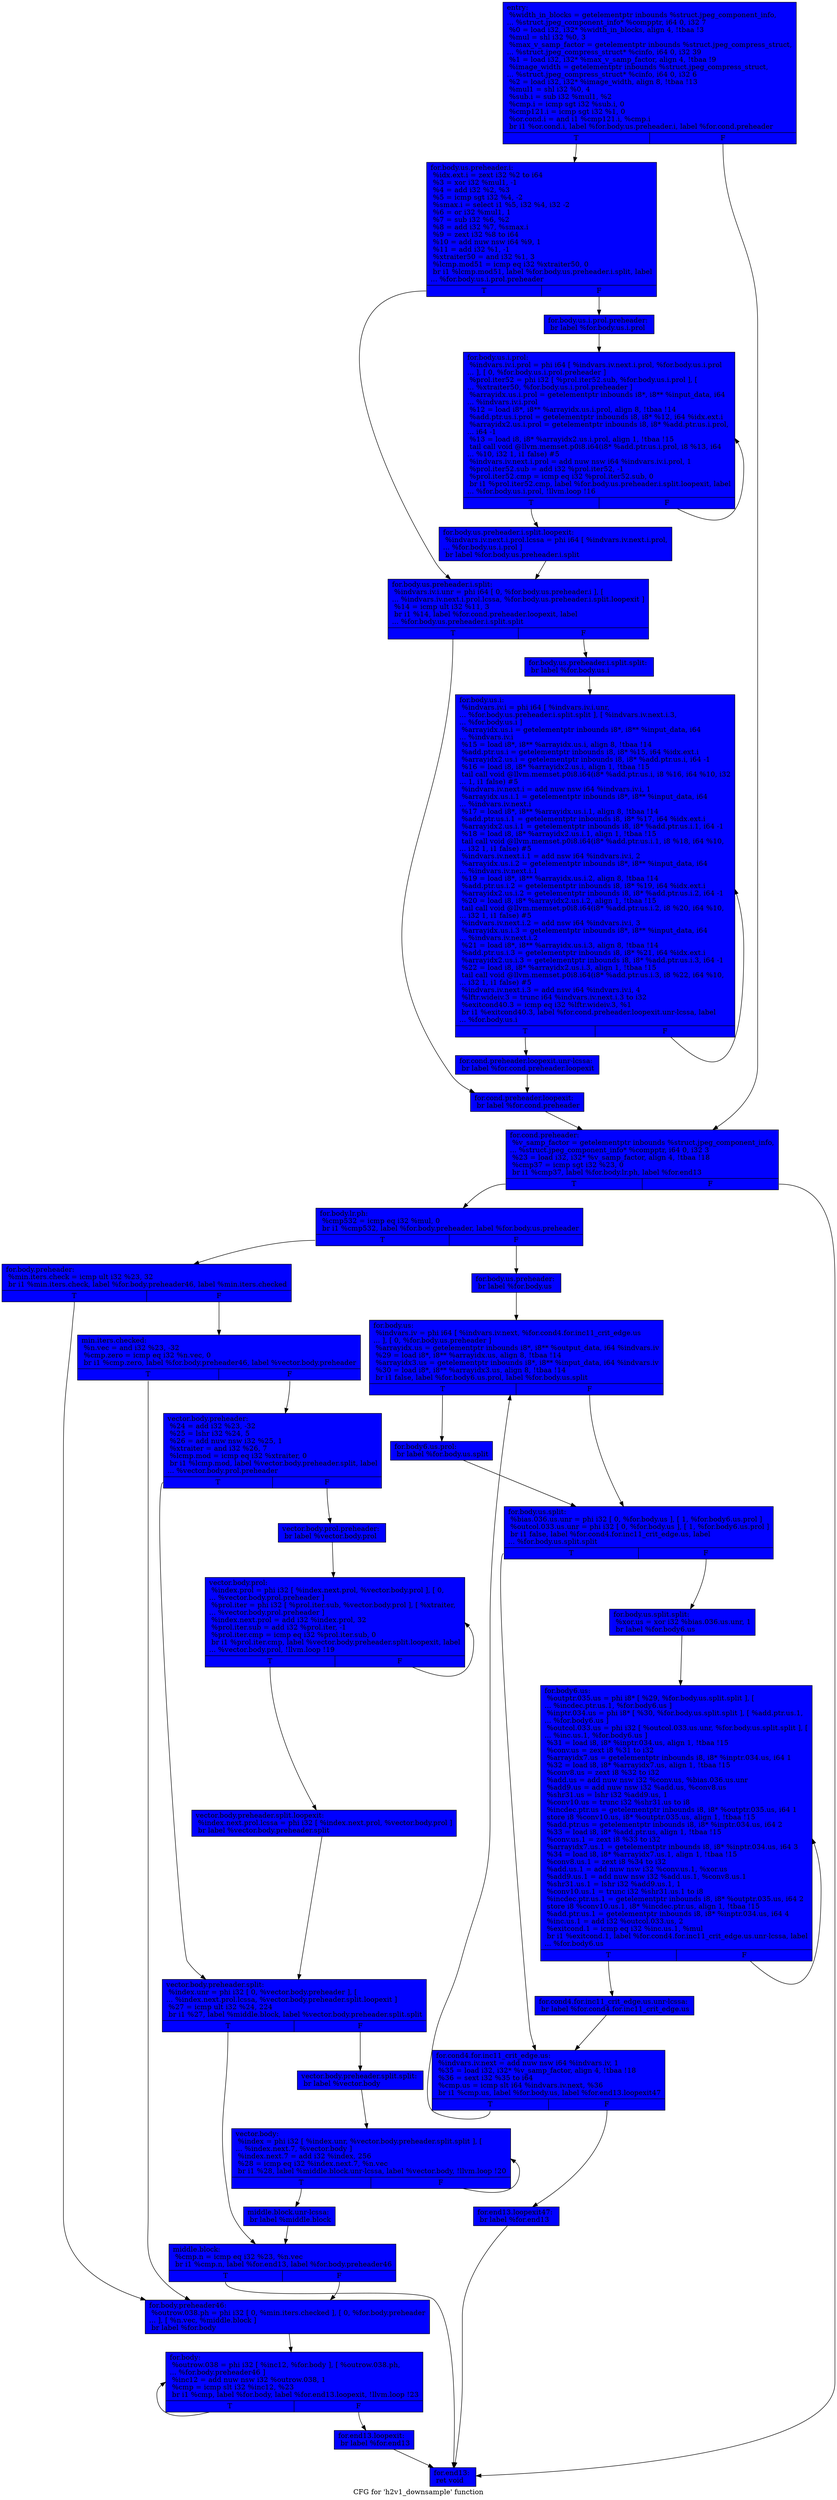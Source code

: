 digraph "CFG for 'h2v1_downsample' function" {
	label="CFG for 'h2v1_downsample' function";

	Node0x58ae230 [shape=record, style = filled, fillcolor = blue, label="{entry:\l  %width_in_blocks = getelementptr inbounds %struct.jpeg_component_info,\l... %struct.jpeg_component_info* %compptr, i64 0, i32 7\l  %0 = load i32, i32* %width_in_blocks, align 4, !tbaa !3\l  %mul = shl i32 %0, 3\l  %max_v_samp_factor = getelementptr inbounds %struct.jpeg_compress_struct,\l... %struct.jpeg_compress_struct* %cinfo, i64 0, i32 39\l  %1 = load i32, i32* %max_v_samp_factor, align 4, !tbaa !9\l  %image_width = getelementptr inbounds %struct.jpeg_compress_struct,\l... %struct.jpeg_compress_struct* %cinfo, i64 0, i32 6\l  %2 = load i32, i32* %image_width, align 8, !tbaa !13\l  %mul1 = shl i32 %0, 4\l  %sub.i = sub i32 %mul1, %2\l  %cmp.i = icmp sgt i32 %sub.i, 0\l  %cmp121.i = icmp sgt i32 %1, 0\l  %or.cond.i = and i1 %cmp121.i, %cmp.i\l  br i1 %or.cond.i, label %for.body.us.preheader.i, label %for.cond.preheader\l|{<s0>T|<s1>F}}"];
	Node0x58ae230:s0 -> Node0x58d2680;
	Node0x58ae230:s1 -> Node0x58d2760;
	Node0x58d2680 [shape=record, style = filled, fillcolor = blue, label="{for.body.us.preheader.i:                          \l  %idx.ext.i = zext i32 %2 to i64\l  %3 = xor i32 %mul1, -1\l  %4 = add i32 %2, %3\l  %5 = icmp sgt i32 %4, -2\l  %smax.i = select i1 %5, i32 %4, i32 -2\l  %6 = or i32 %mul1, 1\l  %7 = sub i32 %6, %2\l  %8 = add i32 %7, %smax.i\l  %9 = zext i32 %8 to i64\l  %10 = add nuw nsw i64 %9, 1\l  %11 = add i32 %1, -1\l  %xtraiter50 = and i32 %1, 3\l  %lcmp.mod51 = icmp eq i32 %xtraiter50, 0\l  br i1 %lcmp.mod51, label %for.body.us.preheader.i.split, label\l... %for.body.us.i.prol.preheader\l|{<s0>T|<s1>F}}"];
	Node0x58d2680:s0 -> Node0x58d29f0;
	Node0x58d2680:s1 -> Node0x58d30f0;
	Node0x58d30f0 [shape=record, style = filled, fillcolor = blue, label="{for.body.us.i.prol.preheader:                     \l  br label %for.body.us.i.prol\l}"];
	Node0x58d30f0 -> Node0x58d32a0;
	Node0x58d32a0 [shape=record, style = filled, fillcolor = blue, label="{for.body.us.i.prol:                               \l  %indvars.iv.i.prol = phi i64 [ %indvars.iv.next.i.prol, %for.body.us.i.prol\l... ], [ 0, %for.body.us.i.prol.preheader ]\l  %prol.iter52 = phi i32 [ %prol.iter52.sub, %for.body.us.i.prol ], [\l... %xtraiter50, %for.body.us.i.prol.preheader ]\l  %arrayidx.us.i.prol = getelementptr inbounds i8*, i8** %input_data, i64\l... %indvars.iv.i.prol\l  %12 = load i8*, i8** %arrayidx.us.i.prol, align 8, !tbaa !14\l  %add.ptr.us.i.prol = getelementptr inbounds i8, i8* %12, i64 %idx.ext.i\l  %arrayidx2.us.i.prol = getelementptr inbounds i8, i8* %add.ptr.us.i.prol,\l... i64 -1\l  %13 = load i8, i8* %arrayidx2.us.i.prol, align 1, !tbaa !15\l  tail call void @llvm.memset.p0i8.i64(i8* %add.ptr.us.i.prol, i8 %13, i64\l... %10, i32 1, i1 false) #5\l  %indvars.iv.next.i.prol = add nuw nsw i64 %indvars.iv.i.prol, 1\l  %prol.iter52.sub = add i32 %prol.iter52, -1\l  %prol.iter52.cmp = icmp eq i32 %prol.iter52.sub, 0\l  br i1 %prol.iter52.cmp, label %for.body.us.preheader.i.split.loopexit, label\l... %for.body.us.i.prol, !llvm.loop !16\l|{<s0>T|<s1>F}}"];
	Node0x58d32a0:s0 -> Node0x58d3e70;
	Node0x58d32a0:s1 -> Node0x58d32a0;
	Node0x58d3e70 [shape=record, style = filled, fillcolor = blue, label="{for.body.us.preheader.i.split.loopexit:           \l  %indvars.iv.next.i.prol.lcssa = phi i64 [ %indvars.iv.next.i.prol,\l... %for.body.us.i.prol ]\l  br label %for.body.us.preheader.i.split\l}"];
	Node0x58d3e70 -> Node0x58d29f0;
	Node0x58d29f0 [shape=record, style = filled, fillcolor = blue, label="{for.body.us.preheader.i.split:                    \l  %indvars.iv.i.unr = phi i64 [ 0, %for.body.us.preheader.i ], [\l... %indvars.iv.next.i.prol.lcssa, %for.body.us.preheader.i.split.loopexit ]\l  %14 = icmp ult i32 %11, 3\l  br i1 %14, label %for.cond.preheader.loopexit, label\l... %for.body.us.preheader.i.split.split\l|{<s0>T|<s1>F}}"];
	Node0x58d29f0:s0 -> Node0x58d4160;
	Node0x58d29f0:s1 -> Node0x58d4280;
	Node0x58d4280 [shape=record, style = filled, fillcolor = blue, label="{for.body.us.preheader.i.split.split:              \l  br label %for.body.us.i\l}"];
	Node0x58d4280 -> Node0x58d4430;
	Node0x58d4430 [shape=record, style = filled, fillcolor = blue, label="{for.body.us.i:                                    \l  %indvars.iv.i = phi i64 [ %indvars.iv.i.unr,\l... %for.body.us.preheader.i.split.split ], [ %indvars.iv.next.i.3,\l... %for.body.us.i ]\l  %arrayidx.us.i = getelementptr inbounds i8*, i8** %input_data, i64\l... %indvars.iv.i\l  %15 = load i8*, i8** %arrayidx.us.i, align 8, !tbaa !14\l  %add.ptr.us.i = getelementptr inbounds i8, i8* %15, i64 %idx.ext.i\l  %arrayidx2.us.i = getelementptr inbounds i8, i8* %add.ptr.us.i, i64 -1\l  %16 = load i8, i8* %arrayidx2.us.i, align 1, !tbaa !15\l  tail call void @llvm.memset.p0i8.i64(i8* %add.ptr.us.i, i8 %16, i64 %10, i32\l... 1, i1 false) #5\l  %indvars.iv.next.i = add nuw nsw i64 %indvars.iv.i, 1\l  %arrayidx.us.i.1 = getelementptr inbounds i8*, i8** %input_data, i64\l... %indvars.iv.next.i\l  %17 = load i8*, i8** %arrayidx.us.i.1, align 8, !tbaa !14\l  %add.ptr.us.i.1 = getelementptr inbounds i8, i8* %17, i64 %idx.ext.i\l  %arrayidx2.us.i.1 = getelementptr inbounds i8, i8* %add.ptr.us.i.1, i64 -1\l  %18 = load i8, i8* %arrayidx2.us.i.1, align 1, !tbaa !15\l  tail call void @llvm.memset.p0i8.i64(i8* %add.ptr.us.i.1, i8 %18, i64 %10,\l... i32 1, i1 false) #5\l  %indvars.iv.next.i.1 = add nsw i64 %indvars.iv.i, 2\l  %arrayidx.us.i.2 = getelementptr inbounds i8*, i8** %input_data, i64\l... %indvars.iv.next.i.1\l  %19 = load i8*, i8** %arrayidx.us.i.2, align 8, !tbaa !14\l  %add.ptr.us.i.2 = getelementptr inbounds i8, i8* %19, i64 %idx.ext.i\l  %arrayidx2.us.i.2 = getelementptr inbounds i8, i8* %add.ptr.us.i.2, i64 -1\l  %20 = load i8, i8* %arrayidx2.us.i.2, align 1, !tbaa !15\l  tail call void @llvm.memset.p0i8.i64(i8* %add.ptr.us.i.2, i8 %20, i64 %10,\l... i32 1, i1 false) #5\l  %indvars.iv.next.i.2 = add nsw i64 %indvars.iv.i, 3\l  %arrayidx.us.i.3 = getelementptr inbounds i8*, i8** %input_data, i64\l... %indvars.iv.next.i.2\l  %21 = load i8*, i8** %arrayidx.us.i.3, align 8, !tbaa !14\l  %add.ptr.us.i.3 = getelementptr inbounds i8, i8* %21, i64 %idx.ext.i\l  %arrayidx2.us.i.3 = getelementptr inbounds i8, i8* %add.ptr.us.i.3, i64 -1\l  %22 = load i8, i8* %arrayidx2.us.i.3, align 1, !tbaa !15\l  tail call void @llvm.memset.p0i8.i64(i8* %add.ptr.us.i.3, i8 %22, i64 %10,\l... i32 1, i1 false) #5\l  %indvars.iv.next.i.3 = add nsw i64 %indvars.iv.i, 4\l  %lftr.wideiv.3 = trunc i64 %indvars.iv.next.i.3 to i32\l  %exitcond40.3 = icmp eq i32 %lftr.wideiv.3, %1\l  br i1 %exitcond40.3, label %for.cond.preheader.loopexit.unr-lcssa, label\l... %for.body.us.i\l|{<s0>T|<s1>F}}"];
	Node0x58d4430:s0 -> Node0x58d5e90;
	Node0x58d4430:s1 -> Node0x58d4430;
	Node0x58d5e90 [shape=record, style = filled, fillcolor = blue, label="{for.cond.preheader.loopexit.unr-lcssa:            \l  br label %for.cond.preheader.loopexit\l}"];
	Node0x58d5e90 -> Node0x58d4160;
	Node0x58d4160 [shape=record, style = filled, fillcolor = blue, label="{for.cond.preheader.loopexit:                      \l  br label %for.cond.preheader\l}"];
	Node0x58d4160 -> Node0x58d2760;
	Node0x58d2760 [shape=record, style = filled, fillcolor = blue, label="{for.cond.preheader:                               \l  %v_samp_factor = getelementptr inbounds %struct.jpeg_component_info,\l... %struct.jpeg_component_info* %compptr, i64 0, i32 3\l  %23 = load i32, i32* %v_samp_factor, align 4, !tbaa !18\l  %cmp37 = icmp sgt i32 %23, 0\l  br i1 %cmp37, label %for.body.lr.ph, label %for.end13\l|{<s0>T|<s1>F}}"];
	Node0x58d2760:s0 -> Node0x58c2360;
	Node0x58d2760:s1 -> Node0x58c2410;
	Node0x58c2360 [shape=record, style = filled, fillcolor = blue, label="{for.body.lr.ph:                                   \l  %cmp532 = icmp eq i32 %mul, 0\l  br i1 %cmp532, label %for.body.preheader, label %for.body.us.preheader\l|{<s0>T|<s1>F}}"];
	Node0x58c2360:s0 -> Node0x58c25d0;
	Node0x58c2360:s1 -> Node0x58c2650;
	Node0x58c2650 [shape=record, style = filled, fillcolor = blue, label="{for.body.us.preheader:                            \l  br label %for.body.us\l}"];
	Node0x58c2650 -> Node0x58c27c0;
	Node0x58c25d0 [shape=record, style = filled, fillcolor = blue, label="{for.body.preheader:                               \l  %min.iters.check = icmp ult i32 %23, 32\l  br i1 %min.iters.check, label %for.body.preheader46, label %min.iters.checked\l|{<s0>T|<s1>F}}"];
	Node0x58c25d0:s0 -> Node0x58c29c0;
	Node0x58c25d0:s1 -> Node0x58c2a40;
	Node0x58c29c0 [shape=record, style = filled, fillcolor = blue, label="{for.body.preheader46:                             \l  %outrow.038.ph = phi i32 [ 0, %min.iters.checked ], [ 0, %for.body.preheader\l... ], [ %n.vec, %middle.block ]\l  br label %for.body\l}"];
	Node0x58c29c0 -> Node0x58c2da0;
	Node0x58c2a40 [shape=record, style = filled, fillcolor = blue, label="{min.iters.checked:                                \l  %n.vec = and i32 %23, -32\l  %cmp.zero = icmp eq i32 %n.vec, 0\l  br i1 %cmp.zero, label %for.body.preheader46, label %vector.body.preheader\l|{<s0>T|<s1>F}}"];
	Node0x58c2a40:s0 -> Node0x58c29c0;
	Node0x58c2a40:s1 -> Node0x58c3080;
	Node0x58c3080 [shape=record, style = filled, fillcolor = blue, label="{vector.body.preheader:                            \l  %24 = add i32 %23, -32\l  %25 = lshr i32 %24, 5\l  %26 = add nuw nsw i32 %25, 1\l  %xtraiter = and i32 %26, 7\l  %lcmp.mod = icmp eq i32 %xtraiter, 0\l  br i1 %lcmp.mod, label %vector.body.preheader.split, label\l... %vector.body.prol.preheader\l|{<s0>T|<s1>F}}"];
	Node0x58c3080:s0 -> Node0x58c3470;
	Node0x58c3080:s1 -> Node0x58c34f0;
	Node0x58c34f0 [shape=record, style = filled, fillcolor = blue, label="{vector.body.prol.preheader:                       \l  br label %vector.body.prol\l}"];
	Node0x58c34f0 -> Node0x58c3640;
	Node0x58c3640 [shape=record, style = filled, fillcolor = blue, label="{vector.body.prol:                                 \l  %index.prol = phi i32 [ %index.next.prol, %vector.body.prol ], [ 0,\l... %vector.body.prol.preheader ]\l  %prol.iter = phi i32 [ %prol.iter.sub, %vector.body.prol ], [ %xtraiter,\l... %vector.body.prol.preheader ]\l  %index.next.prol = add i32 %index.prol, 32\l  %prol.iter.sub = add i32 %prol.iter, -1\l  %prol.iter.cmp = icmp eq i32 %prol.iter.sub, 0\l  br i1 %prol.iter.cmp, label %vector.body.preheader.split.loopexit, label\l... %vector.body.prol, !llvm.loop !19\l|{<s0>T|<s1>F}}"];
	Node0x58c3640:s0 -> Node0x58c3ba0;
	Node0x58c3640:s1 -> Node0x58c3640;
	Node0x58c3ba0 [shape=record, style = filled, fillcolor = blue, label="{vector.body.preheader.split.loopexit:             \l  %index.next.prol.lcssa = phi i32 [ %index.next.prol, %vector.body.prol ]\l  br label %vector.body.preheader.split\l}"];
	Node0x58c3ba0 -> Node0x58c3470;
	Node0x58c3470 [shape=record, style = filled, fillcolor = blue, label="{vector.body.preheader.split:                      \l  %index.unr = phi i32 [ 0, %vector.body.preheader ], [\l... %index.next.prol.lcssa, %vector.body.preheader.split.loopexit ]\l  %27 = icmp ult i32 %24, 224\l  br i1 %27, label %middle.block, label %vector.body.preheader.split.split\l|{<s0>T|<s1>F}}"];
	Node0x58c3470:s0 -> Node0x58c2bf0;
	Node0x58c3470:s1 -> Node0x58c3ef0;
	Node0x58c3ef0 [shape=record, style = filled, fillcolor = blue, label="{vector.body.preheader.split.split:                \l  br label %vector.body\l}"];
	Node0x58c3ef0 -> Node0x58c4070;
	Node0x58c4070 [shape=record, style = filled, fillcolor = blue, label="{vector.body:                                      \l  %index = phi i32 [ %index.unr, %vector.body.preheader.split.split ], [\l... %index.next.7, %vector.body ]\l  %index.next.7 = add i32 %index, 256\l  %28 = icmp eq i32 %index.next.7, %n.vec\l  br i1 %28, label %middle.block.unr-lcssa, label %vector.body, !llvm.loop !20\l|{<s0>T|<s1>F}}"];
	Node0x58c4070:s0 -> Node0x58da130;
	Node0x58c4070:s1 -> Node0x58c4070;
	Node0x58da130 [shape=record, style = filled, fillcolor = blue, label="{middle.block.unr-lcssa:                           \l  br label %middle.block\l}"];
	Node0x58da130 -> Node0x58c2bf0;
	Node0x58c2bf0 [shape=record, style = filled, fillcolor = blue, label="{middle.block:                                     \l  %cmp.n = icmp eq i32 %23, %n.vec\l  br i1 %cmp.n, label %for.end13, label %for.body.preheader46\l|{<s0>T|<s1>F}}"];
	Node0x58c2bf0:s0 -> Node0x58c2410;
	Node0x58c2bf0:s1 -> Node0x58c29c0;
	Node0x58c27c0 [shape=record, style = filled, fillcolor = blue, label="{for.body.us:                                      \l  %indvars.iv = phi i64 [ %indvars.iv.next, %for.cond4.for.inc11_crit_edge.us\l... ], [ 0, %for.body.us.preheader ]\l  %arrayidx.us = getelementptr inbounds i8*, i8** %output_data, i64 %indvars.iv\l  %29 = load i8*, i8** %arrayidx.us, align 8, !tbaa !14\l  %arrayidx3.us = getelementptr inbounds i8*, i8** %input_data, i64 %indvars.iv\l  %30 = load i8*, i8** %arrayidx3.us, align 8, !tbaa !14\l  br i1 false, label %for.body6.us.prol, label %for.body.us.split\l|{<s0>T|<s1>F}}"];
	Node0x58c27c0:s0 -> Node0x58d53c0;
	Node0x58c27c0:s1 -> Node0x58d54c0;
	Node0x58d53c0 [shape=record, style = filled, fillcolor = blue, label="{for.body6.us.prol:                                \l  br label %for.body.us.split\l}"];
	Node0x58d53c0 -> Node0x58d54c0;
	Node0x58d54c0 [shape=record, style = filled, fillcolor = blue, label="{for.body.us.split:                                \l  %bias.036.us.unr = phi i32 [ 0, %for.body.us ], [ 1, %for.body6.us.prol ]\l  %outcol.033.us.unr = phi i32 [ 0, %for.body.us ], [ 1, %for.body6.us.prol ]\l  br i1 false, label %for.cond4.for.inc11_crit_edge.us, label\l... %for.body.us.split.split\l|{<s0>T|<s1>F}}"];
	Node0x58d54c0:s0 -> Node0x58da4d0;
	Node0x58d54c0:s1 -> Node0x58d5810;
	Node0x58d5810 [shape=record, style = filled, fillcolor = blue, label="{for.body.us.split.split:                          \l  %xor.us = xor i32 %bias.036.us.unr, 1\l  br label %for.body6.us\l}"];
	Node0x58d5810 -> Node0x58d58f0;
	Node0x58d58f0 [shape=record, style = filled, fillcolor = blue, label="{for.body6.us:                                     \l  %outptr.035.us = phi i8* [ %29, %for.body.us.split.split ], [\l... %incdec.ptr.us.1, %for.body6.us ]\l  %inptr.034.us = phi i8* [ %30, %for.body.us.split.split ], [ %add.ptr.us.1,\l... %for.body6.us ]\l  %outcol.033.us = phi i32 [ %outcol.033.us.unr, %for.body.us.split.split ], [\l... %inc.us.1, %for.body6.us ]\l  %31 = load i8, i8* %inptr.034.us, align 1, !tbaa !15\l  %conv.us = zext i8 %31 to i32\l  %arrayidx7.us = getelementptr inbounds i8, i8* %inptr.034.us, i64 1\l  %32 = load i8, i8* %arrayidx7.us, align 1, !tbaa !15\l  %conv8.us = zext i8 %32 to i32\l  %add.us = add nuw nsw i32 %conv.us, %bias.036.us.unr\l  %add9.us = add nuw nsw i32 %add.us, %conv8.us\l  %shr31.us = lshr i32 %add9.us, 1\l  %conv10.us = trunc i32 %shr31.us to i8\l  %incdec.ptr.us = getelementptr inbounds i8, i8* %outptr.035.us, i64 1\l  store i8 %conv10.us, i8* %outptr.035.us, align 1, !tbaa !15\l  %add.ptr.us = getelementptr inbounds i8, i8* %inptr.034.us, i64 2\l  %33 = load i8, i8* %add.ptr.us, align 1, !tbaa !15\l  %conv.us.1 = zext i8 %33 to i32\l  %arrayidx7.us.1 = getelementptr inbounds i8, i8* %inptr.034.us, i64 3\l  %34 = load i8, i8* %arrayidx7.us.1, align 1, !tbaa !15\l  %conv8.us.1 = zext i8 %34 to i32\l  %add.us.1 = add nuw nsw i32 %conv.us.1, %xor.us\l  %add9.us.1 = add nuw nsw i32 %add.us.1, %conv8.us.1\l  %shr31.us.1 = lshr i32 %add9.us.1, 1\l  %conv10.us.1 = trunc i32 %shr31.us.1 to i8\l  %incdec.ptr.us.1 = getelementptr inbounds i8, i8* %outptr.035.us, i64 2\l  store i8 %conv10.us.1, i8* %incdec.ptr.us, align 1, !tbaa !15\l  %add.ptr.us.1 = getelementptr inbounds i8, i8* %inptr.034.us, i64 4\l  %inc.us.1 = add i32 %outcol.033.us, 2\l  %exitcond.1 = icmp eq i32 %inc.us.1, %mul\l  br i1 %exitcond.1, label %for.cond4.for.inc11_crit_edge.us.unr-lcssa, label\l... %for.body6.us\l|{<s0>T|<s1>F}}"];
	Node0x58d58f0:s0 -> Node0x58dca00;
	Node0x58d58f0:s1 -> Node0x58d58f0;
	Node0x58dca00 [shape=record, style = filled, fillcolor = blue, label="{for.cond4.for.inc11_crit_edge.us.unr-lcssa:       \l  br label %for.cond4.for.inc11_crit_edge.us\l}"];
	Node0x58dca00 -> Node0x58da4d0;
	Node0x58da4d0 [shape=record, style = filled, fillcolor = blue, label="{for.cond4.for.inc11_crit_edge.us:                 \l  %indvars.iv.next = add nuw nsw i64 %indvars.iv, 1\l  %35 = load i32, i32* %v_samp_factor, align 4, !tbaa !18\l  %36 = sext i32 %35 to i64\l  %cmp.us = icmp slt i64 %indvars.iv.next, %36\l  br i1 %cmp.us, label %for.body.us, label %for.end13.loopexit47\l|{<s0>T|<s1>F}}"];
	Node0x58da4d0:s0 -> Node0x58c27c0;
	Node0x58da4d0:s1 -> Node0x58dcc80;
	Node0x58c2da0 [shape=record, style = filled, fillcolor = blue, label="{for.body:                                         \l  %outrow.038 = phi i32 [ %inc12, %for.body ], [ %outrow.038.ph,\l... %for.body.preheader46 ]\l  %inc12 = add nuw nsw i32 %outrow.038, 1\l  %cmp = icmp slt i32 %inc12, %23\l  br i1 %cmp, label %for.body, label %for.end13.loopexit, !llvm.loop !23\l|{<s0>T|<s1>F}}"];
	Node0x58c2da0:s0 -> Node0x58c2da0;
	Node0x58c2da0:s1 -> Node0x58dcf40;
	Node0x58dcf40 [shape=record, style = filled, fillcolor = blue, label="{for.end13.loopexit:                               \l  br label %for.end13\l}"];
	Node0x58dcf40 -> Node0x58c2410;
	Node0x58dcc80 [shape=record, style = filled, fillcolor = blue, label="{for.end13.loopexit47:                             \l  br label %for.end13\l}"];
	Node0x58dcc80 -> Node0x58c2410;
	Node0x58c2410 [shape=record, style = filled, fillcolor = blue, label="{for.end13:                                        \l  ret void\l}"];
}
